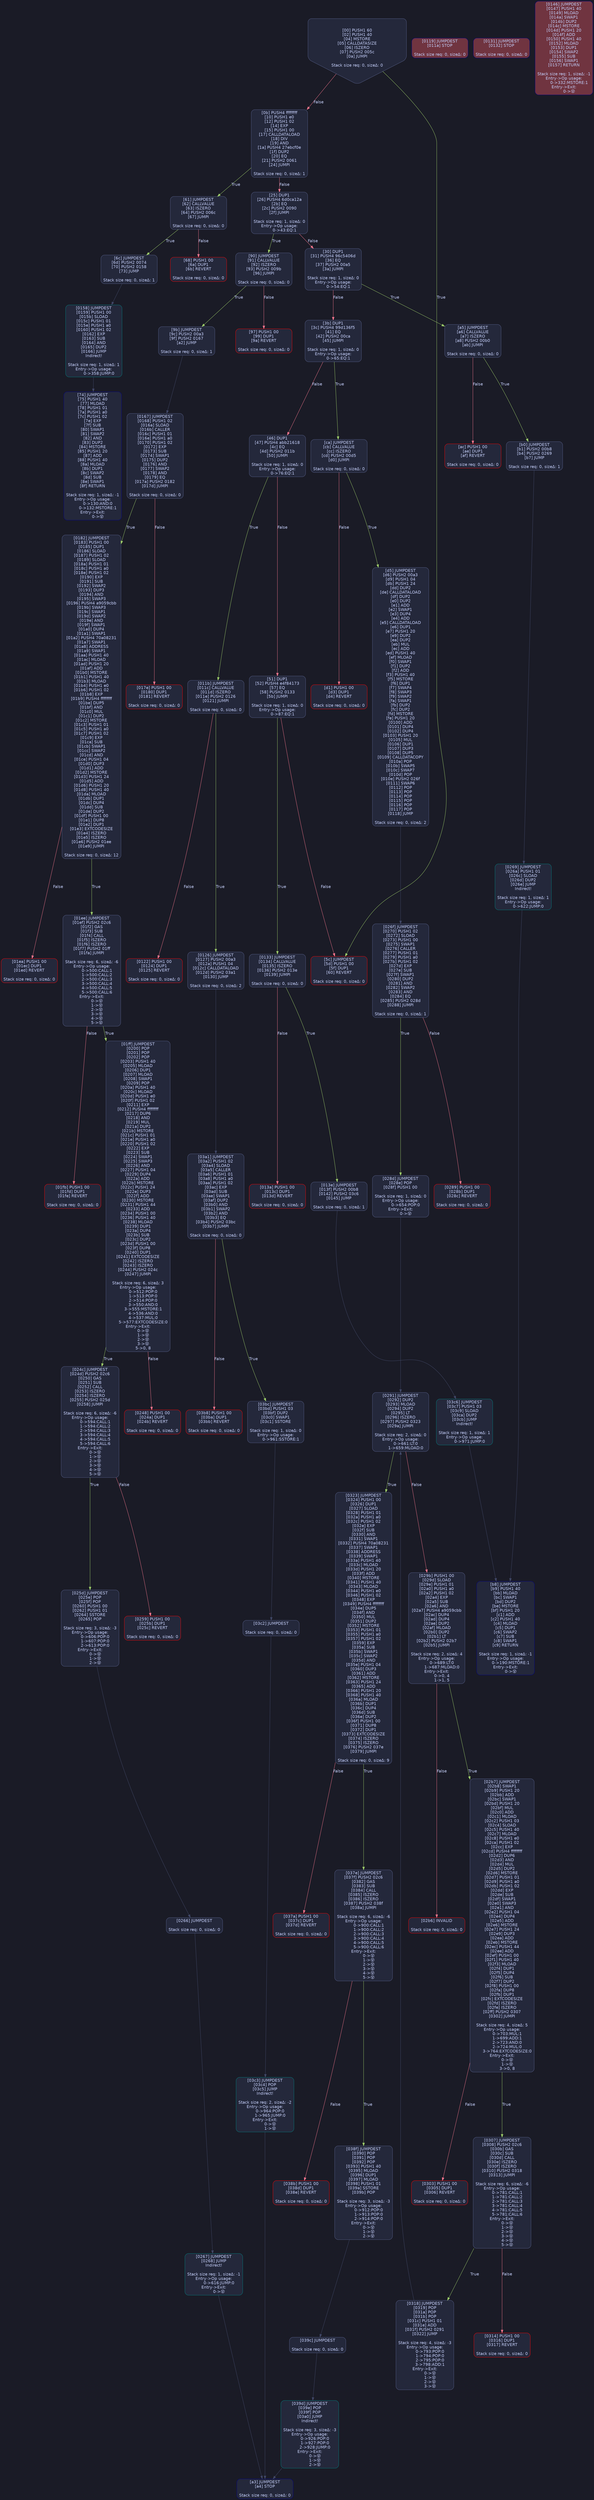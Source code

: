digraph G {
    node [shape=box, style="filled, rounded", color="#565f89", fontcolor="#c0caf5", fontname="Helvetica", fillcolor="#24283b"];
    edge [color="#414868", fontcolor="#c0caf5", fontname="Helvetica"];
    bgcolor="#1a1b26";
    0 [ label = "[00] PUSH1 60
[02] PUSH1 40
[04] MSTORE
[05] CALLDATASIZE
[06] ISZERO
[07] PUSH2 005c
[0a] JUMPI

Stack size req: 0, sizeΔ: 0
" shape = invhouse]
    1 [ label = "[0b] PUSH4 ffffffff
[10] PUSH1 e0
[12] PUSH1 02
[14] EXP
[15] PUSH1 00
[17] CALLDATALOAD
[18] DIV
[19] AND
[1a] PUSH4 27ebcf0e
[1f] DUP2
[20] EQ
[21] PUSH2 0061
[24] JUMPI

Stack size req: 0, sizeΔ: 1
"]
    2 [ label = "[25] DUP1
[26] PUSH4 6d0ca12a
[2b] EQ
[2c] PUSH2 0090
[2f] JUMPI

Stack size req: 1, sizeΔ: 0
Entry->Op usage:
	0->43:EQ:1
"]
    3 [ label = "[30] DUP1
[31] PUSH4 96c5406d
[36] EQ
[37] PUSH2 00a5
[3a] JUMPI

Stack size req: 1, sizeΔ: 0
Entry->Op usage:
	0->54:EQ:1
"]
    4 [ label = "[3b] DUP1
[3c] PUSH4 99d136f5
[41] EQ
[42] PUSH2 00ca
[45] JUMPI

Stack size req: 1, sizeΔ: 0
Entry->Op usage:
	0->65:EQ:1
"]
    5 [ label = "[46] DUP1
[47] PUSH4 abb21618
[4c] EQ
[4d] PUSH2 011b
[50] JUMPI

Stack size req: 1, sizeΔ: 0
Entry->Op usage:
	0->76:EQ:1
"]
    6 [ label = "[51] DUP1
[52] PUSH4 e4f84173
[57] EQ
[58] PUSH2 0133
[5b] JUMPI

Stack size req: 1, sizeΔ: 0
Entry->Op usage:
	0->87:EQ:1
"]
    7 [ label = "[5c] JUMPDEST
[5d] PUSH1 00
[5f] DUP1
[60] REVERT

Stack size req: 0, sizeΔ: 0
" color = "red"]
    8 [ label = "[61] JUMPDEST
[62] CALLVALUE
[63] ISZERO
[64] PUSH2 006c
[67] JUMPI

Stack size req: 0, sizeΔ: 0
"]
    9 [ label = "[68] PUSH1 00
[6a] DUP1
[6b] REVERT

Stack size req: 0, sizeΔ: 0
" color = "red"]
    10 [ label = "[6c] JUMPDEST
[6d] PUSH2 0074
[70] PUSH2 0158
[73] JUMP

Stack size req: 0, sizeΔ: 1
"]
    11 [ label = "[74] JUMPDEST
[75] PUSH1 40
[77] MLOAD
[78] PUSH1 01
[7a] PUSH1 a0
[7c] PUSH1 02
[7e] EXP
[7f] SUB
[80] SWAP1
[81] SWAP2
[82] AND
[83] DUP2
[84] MSTORE
[85] PUSH1 20
[87] ADD
[88] PUSH1 40
[8a] MLOAD
[8b] DUP1
[8c] SWAP2
[8d] SUB
[8e] SWAP1
[8f] RETURN

Stack size req: 1, sizeΔ: -1
Entry->Op usage:
	0->130:AND:0
	0->132:MSTORE:1
Entry->Exit:
	0->😵
" color = "darkblue"]
    12 [ label = "[90] JUMPDEST
[91] CALLVALUE
[92] ISZERO
[93] PUSH2 009b
[96] JUMPI

Stack size req: 0, sizeΔ: 0
"]
    13 [ label = "[97] PUSH1 00
[99] DUP1
[9a] REVERT

Stack size req: 0, sizeΔ: 0
" color = "red"]
    14 [ label = "[9b] JUMPDEST
[9c] PUSH2 00a3
[9f] PUSH2 0167
[a2] JUMP

Stack size req: 0, sizeΔ: 1
"]
    15 [ label = "[a3] JUMPDEST
[a4] STOP

Stack size req: 0, sizeΔ: 0
" color = "darkblue"]
    16 [ label = "[a5] JUMPDEST
[a6] CALLVALUE
[a7] ISZERO
[a8] PUSH2 00b0
[ab] JUMPI

Stack size req: 0, sizeΔ: 0
"]
    17 [ label = "[ac] PUSH1 00
[ae] DUP1
[af] REVERT

Stack size req: 0, sizeΔ: 0
" color = "red"]
    18 [ label = "[b0] JUMPDEST
[b1] PUSH2 00b8
[b4] PUSH2 0269
[b7] JUMP

Stack size req: 0, sizeΔ: 1
"]
    19 [ label = "[b8] JUMPDEST
[b9] PUSH1 40
[bb] MLOAD
[bc] SWAP1
[bd] DUP2
[be] MSTORE
[bf] PUSH1 20
[c1] ADD
[c2] PUSH1 40
[c4] MLOAD
[c5] DUP1
[c6] SWAP2
[c7] SUB
[c8] SWAP1
[c9] RETURN

Stack size req: 1, sizeΔ: -1
Entry->Op usage:
	0->190:MSTORE:1
Entry->Exit:
	0->😵
" color = "darkblue"]
    20 [ label = "[ca] JUMPDEST
[cb] CALLVALUE
[cc] ISZERO
[cd] PUSH2 00d5
[d0] JUMPI

Stack size req: 0, sizeΔ: 0
"]
    21 [ label = "[d1] PUSH1 00
[d3] DUP1
[d4] REVERT

Stack size req: 0, sizeΔ: 0
" color = "red"]
    22 [ label = "[d5] JUMPDEST
[d6] PUSH2 00a3
[d9] PUSH1 04
[db] PUSH1 24
[dd] DUP2
[de] CALLDATALOAD
[df] DUP2
[e0] DUP2
[e1] ADD
[e2] SWAP1
[e3] DUP4
[e4] ADD
[e5] CALLDATALOAD
[e6] DUP1
[e7] PUSH1 20
[e9] DUP2
[ea] DUP2
[eb] MUL
[ec] ADD
[ed] PUSH1 40
[ef] MLOAD
[f0] SWAP1
[f1] DUP2
[f2] ADD
[f3] PUSH1 40
[f5] MSTORE
[f6] DUP1
[f7] SWAP4
[f8] SWAP3
[f9] SWAP2
[fa] SWAP1
[fb] DUP2
[fc] DUP2
[fd] MSTORE
[fe] PUSH1 20
[0100] ADD
[0101] DUP4
[0102] DUP4
[0103] PUSH1 20
[0105] MUL
[0106] DUP1
[0107] DUP3
[0108] DUP5
[0109] CALLDATACOPY
[010a] POP
[010b] SWAP5
[010c] SWAP7
[010d] POP
[010e] PUSH2 026f
[0111] SWAP6
[0112] POP
[0113] POP
[0114] POP
[0115] POP
[0116] POP
[0117] POP
[0118] JUMP

Stack size req: 0, sizeΔ: 2
"]
    23 [ label = "[0119] JUMPDEST
[011a] STOP

Stack size req: 0, sizeΔ: 0
" color = "darkblue" fillcolor = "#703440"]
    24 [ label = "[011b] JUMPDEST
[011c] CALLVALUE
[011d] ISZERO
[011e] PUSH2 0126
[0121] JUMPI

Stack size req: 0, sizeΔ: 0
"]
    25 [ label = "[0122] PUSH1 00
[0124] DUP1
[0125] REVERT

Stack size req: 0, sizeΔ: 0
" color = "red"]
    26 [ label = "[0126] JUMPDEST
[0127] PUSH2 00a3
[012a] PUSH1 04
[012c] CALLDATALOAD
[012d] PUSH2 03a1
[0130] JUMP

Stack size req: 0, sizeΔ: 2
"]
    27 [ label = "[0131] JUMPDEST
[0132] STOP

Stack size req: 0, sizeΔ: 0
" color = "darkblue" fillcolor = "#703440"]
    28 [ label = "[0133] JUMPDEST
[0134] CALLVALUE
[0135] ISZERO
[0136] PUSH2 013e
[0139] JUMPI

Stack size req: 0, sizeΔ: 0
"]
    29 [ label = "[013a] PUSH1 00
[013c] DUP1
[013d] REVERT

Stack size req: 0, sizeΔ: 0
" color = "red"]
    30 [ label = "[013e] JUMPDEST
[013f] PUSH2 00b8
[0142] PUSH2 03c6
[0145] JUMP

Stack size req: 0, sizeΔ: 1
"]
    31 [ label = "[0146] JUMPDEST
[0147] PUSH1 40
[0149] MLOAD
[014a] SWAP1
[014b] DUP2
[014c] MSTORE
[014d] PUSH1 20
[014f] ADD
[0150] PUSH1 40
[0152] MLOAD
[0153] DUP1
[0154] SWAP2
[0155] SUB
[0156] SWAP1
[0157] RETURN

Stack size req: 1, sizeΔ: -1
Entry->Op usage:
	0->332:MSTORE:1
Entry->Exit:
	0->😵
" color = "darkblue" fillcolor = "#703440"]
    32 [ label = "[0158] JUMPDEST
[0159] PUSH1 00
[015b] SLOAD
[015c] PUSH1 01
[015e] PUSH1 a0
[0160] PUSH1 02
[0162] EXP
[0163] SUB
[0164] AND
[0165] DUP2
[0166] JUMP
Indirect!

Stack size req: 1, sizeΔ: 1
Entry->Op usage:
	0->358:JUMP:0
" color = "teal"]
    33 [ label = "[0167] JUMPDEST
[0168] PUSH1 02
[016a] SLOAD
[016b] CALLER
[016c] PUSH1 01
[016e] PUSH1 a0
[0170] PUSH1 02
[0172] EXP
[0173] SUB
[0174] SWAP1
[0175] DUP2
[0176] AND
[0177] SWAP2
[0178] AND
[0179] EQ
[017a] PUSH2 0182
[017d] JUMPI

Stack size req: 0, sizeΔ: 0
"]
    34 [ label = "[017e] PUSH1 00
[0180] DUP1
[0181] REVERT

Stack size req: 0, sizeΔ: 0
" color = "red"]
    35 [ label = "[0182] JUMPDEST
[0183] PUSH1 00
[0185] DUP1
[0186] SLOAD
[0187] PUSH1 02
[0189] SLOAD
[018a] PUSH1 01
[018c] PUSH1 a0
[018e] PUSH1 02
[0190] EXP
[0191] SUB
[0192] SWAP2
[0193] DUP3
[0194] AND
[0195] SWAP3
[0196] PUSH4 a9059cbb
[019b] SWAP3
[019c] SWAP1
[019d] SWAP2
[019e] AND
[019f] SWAP1
[01a0] DUP4
[01a1] SWAP1
[01a2] PUSH4 70a08231
[01a7] SWAP1
[01a8] ADDRESS
[01a9] SWAP1
[01aa] PUSH1 40
[01ac] MLOAD
[01ad] PUSH1 20
[01af] ADD
[01b0] MSTORE
[01b1] PUSH1 40
[01b3] MLOAD
[01b4] PUSH1 e0
[01b6] PUSH1 02
[01b8] EXP
[01b9] PUSH4 ffffffff
[01be] DUP5
[01bf] AND
[01c0] MUL
[01c1] DUP2
[01c2] MSTORE
[01c3] PUSH1 01
[01c5] PUSH1 a0
[01c7] PUSH1 02
[01c9] EXP
[01ca] SUB
[01cb] SWAP1
[01cc] SWAP2
[01cd] AND
[01ce] PUSH1 04
[01d0] DUP3
[01d1] ADD
[01d2] MSTORE
[01d3] PUSH1 24
[01d5] ADD
[01d6] PUSH1 20
[01d8] PUSH1 40
[01da] MLOAD
[01db] DUP1
[01dc] DUP4
[01dd] SUB
[01de] DUP2
[01df] PUSH1 00
[01e1] DUP8
[01e2] DUP1
[01e3] EXTCODESIZE
[01e4] ISZERO
[01e5] ISZERO
[01e6] PUSH2 01ee
[01e9] JUMPI

Stack size req: 0, sizeΔ: 12
"]
    36 [ label = "[01ea] PUSH1 00
[01ec] DUP1
[01ed] REVERT

Stack size req: 0, sizeΔ: 0
" color = "red"]
    37 [ label = "[01ee] JUMPDEST
[01ef] PUSH2 02c6
[01f2] GAS
[01f3] SUB
[01f4] CALL
[01f5] ISZERO
[01f6] ISZERO
[01f7] PUSH2 01ff
[01fa] JUMPI

Stack size req: 6, sizeΔ: -6
Entry->Op usage:
	0->500:CALL:1
	1->500:CALL:2
	2->500:CALL:3
	3->500:CALL:4
	4->500:CALL:5
	5->500:CALL:6
Entry->Exit:
	0->😵
	1->😵
	2->😵
	3->😵
	4->😵
	5->😵
"]
    38 [ label = "[01fb] PUSH1 00
[01fd] DUP1
[01fe] REVERT

Stack size req: 0, sizeΔ: 0
" color = "red"]
    39 [ label = "[01ff] JUMPDEST
[0200] POP
[0201] POP
[0202] POP
[0203] PUSH1 40
[0205] MLOAD
[0206] DUP1
[0207] MLOAD
[0208] SWAP1
[0209] POP
[020a] PUSH1 40
[020c] MLOAD
[020d] PUSH1 e0
[020f] PUSH1 02
[0211] EXP
[0212] PUSH4 ffffffff
[0217] DUP6
[0218] AND
[0219] MUL
[021a] DUP2
[021b] MSTORE
[021c] PUSH1 01
[021e] PUSH1 a0
[0220] PUSH1 02
[0222] EXP
[0223] SUB
[0224] SWAP1
[0225] SWAP3
[0226] AND
[0227] PUSH1 04
[0229] DUP4
[022a] ADD
[022b] MSTORE
[022c] PUSH1 24
[022e] DUP3
[022f] ADD
[0230] MSTORE
[0231] PUSH1 44
[0233] ADD
[0234] PUSH1 00
[0236] PUSH1 40
[0238] MLOAD
[0239] DUP1
[023a] DUP4
[023b] SUB
[023c] DUP2
[023d] PUSH1 00
[023f] DUP8
[0240] DUP1
[0241] EXTCODESIZE
[0242] ISZERO
[0243] ISZERO
[0244] PUSH2 024c
[0247] JUMPI

Stack size req: 6, sizeΔ: 3
Entry->Op usage:
	0->512:POP:0
	1->513:POP:0
	2->514:POP:0
	3->550:AND:0
	3->555:MSTORE:1
	4->536:AND:0
	4->537:MUL:0
	5->577:EXTCODESIZE:0
Entry->Exit:
	0->😵
	1->😵
	2->😵
	3->😵
	5->0, 8
"]
    40 [ label = "[0248] PUSH1 00
[024a] DUP1
[024b] REVERT

Stack size req: 0, sizeΔ: 0
" color = "red"]
    41 [ label = "[024c] JUMPDEST
[024d] PUSH2 02c6
[0250] GAS
[0251] SUB
[0252] CALL
[0253] ISZERO
[0254] ISZERO
[0255] PUSH2 025d
[0258] JUMPI

Stack size req: 6, sizeΔ: -6
Entry->Op usage:
	0->594:CALL:1
	1->594:CALL:2
	2->594:CALL:3
	3->594:CALL:4
	4->594:CALL:5
	5->594:CALL:6
Entry->Exit:
	0->😵
	1->😵
	2->😵
	3->😵
	4->😵
	5->😵
"]
    42 [ label = "[0259] PUSH1 00
[025b] DUP1
[025c] REVERT

Stack size req: 0, sizeΔ: 0
" color = "red"]
    43 [ label = "[025d] JUMPDEST
[025e] POP
[025f] POP
[0260] PUSH1 00
[0262] PUSH1 01
[0264] SSTORE
[0265] POP

Stack size req: 3, sizeΔ: -3
Entry->Op usage:
	0->606:POP:0
	1->607:POP:0
	2->613:POP:0
Entry->Exit:
	0->😵
	1->😵
	2->😵
"]
    44 [ label = "[0266] JUMPDEST

Stack size req: 0, sizeΔ: 0
"]
    45 [ label = "[0267] JUMPDEST
[0268] JUMP
Indirect!

Stack size req: 1, sizeΔ: -1
Entry->Op usage:
	0->616:JUMP:0
Entry->Exit:
	0->😵
" color = "teal"]
    46 [ label = "[0269] JUMPDEST
[026a] PUSH1 01
[026c] SLOAD
[026d] DUP2
[026e] JUMP
Indirect!

Stack size req: 1, sizeΔ: 1
Entry->Op usage:
	0->622:JUMP:0
" color = "teal"]
    47 [ label = "[026f] JUMPDEST
[0270] PUSH1 02
[0272] SLOAD
[0273] PUSH1 00
[0275] SWAP1
[0276] CALLER
[0277] PUSH1 01
[0279] PUSH1 a0
[027b] PUSH1 02
[027d] EXP
[027e] SUB
[027f] SWAP1
[0280] DUP2
[0281] AND
[0282] SWAP2
[0283] AND
[0284] EQ
[0285] PUSH2 028d
[0288] JUMPI

Stack size req: 0, sizeΔ: 1
"]
    48 [ label = "[0289] PUSH1 00
[028b] DUP1
[028c] REVERT

Stack size req: 0, sizeΔ: 0
" color = "red"]
    49 [ label = "[028d] JUMPDEST
[028e] POP
[028f] PUSH1 00

Stack size req: 1, sizeΔ: 0
Entry->Op usage:
	0->654:POP:0
Entry->Exit:
	0->😵
"]
    50 [ label = "[0291] JUMPDEST
[0292] DUP2
[0293] MLOAD
[0294] DUP2
[0295] LT
[0296] ISZERO
[0297] PUSH2 0323
[029a] JUMPI

Stack size req: 2, sizeΔ: 0
Entry->Op usage:
	0->661:LT:0
	1->659:MLOAD:0
"]
    51 [ label = "[029b] PUSH1 00
[029d] SLOAD
[029e] PUSH1 01
[02a0] PUSH1 a0
[02a2] PUSH1 02
[02a4] EXP
[02a5] SUB
[02a6] AND
[02a7] PUSH4 a9059cbb
[02ac] DUP4
[02ad] DUP4
[02ae] DUP2
[02af] MLOAD
[02b0] DUP2
[02b1] LT
[02b2] PUSH2 02b7
[02b5] JUMPI

Stack size req: 2, sizeΔ: 4
Entry->Op usage:
	0->689:LT:0
	1->687:MLOAD:0
Entry->Exit:
	0->0, 4
	1->1, 5
"]
    52 [ label = "[02b6] INVALID

Stack size req: 0, sizeΔ: 0
" color = "red"]
    53 [ label = "[02b7] JUMPDEST
[02b8] SWAP1
[02b9] PUSH1 20
[02bb] ADD
[02bc] SWAP1
[02bd] PUSH1 20
[02bf] MUL
[02c0] ADD
[02c1] MLOAD
[02c2] PUSH1 03
[02c4] SLOAD
[02c5] PUSH1 40
[02c7] MLOAD
[02c8] PUSH1 e0
[02ca] PUSH1 02
[02cc] EXP
[02cd] PUSH4 ffffffff
[02d2] DUP6
[02d3] AND
[02d4] MUL
[02d5] DUP2
[02d6] MSTORE
[02d7] PUSH1 01
[02d9] PUSH1 a0
[02db] PUSH1 02
[02dd] EXP
[02de] SUB
[02df] SWAP1
[02e0] SWAP3
[02e1] AND
[02e2] PUSH1 04
[02e4] DUP4
[02e5] ADD
[02e6] MSTORE
[02e7] PUSH1 24
[02e9] DUP3
[02ea] ADD
[02eb] MSTORE
[02ec] PUSH1 44
[02ee] ADD
[02ef] PUSH1 00
[02f1] PUSH1 40
[02f3] MLOAD
[02f4] DUP1
[02f5] DUP4
[02f6] SUB
[02f7] DUP2
[02f8] PUSH1 00
[02fa] DUP8
[02fb] DUP1
[02fc] EXTCODESIZE
[02fd] ISZERO
[02fe] ISZERO
[02ff] PUSH2 0307
[0302] JUMPI

Stack size req: 4, sizeΔ: 5
Entry->Op usage:
	0->703:MUL:1
	1->699:ADD:1
	2->723:AND:0
	2->724:MUL:0
	3->764:EXTCODESIZE:0
Entry->Exit:
	0->😵
	1->😵
	3->0, 8
"]
    54 [ label = "[0303] PUSH1 00
[0305] DUP1
[0306] REVERT

Stack size req: 0, sizeΔ: 0
" color = "red"]
    55 [ label = "[0307] JUMPDEST
[0308] PUSH2 02c6
[030b] GAS
[030c] SUB
[030d] CALL
[030e] ISZERO
[030f] ISZERO
[0310] PUSH2 0318
[0313] JUMPI

Stack size req: 6, sizeΔ: -6
Entry->Op usage:
	0->781:CALL:1
	1->781:CALL:2
	2->781:CALL:3
	3->781:CALL:4
	4->781:CALL:5
	5->781:CALL:6
Entry->Exit:
	0->😵
	1->😵
	2->😵
	3->😵
	4->😵
	5->😵
"]
    56 [ label = "[0314] PUSH1 00
[0316] DUP1
[0317] REVERT

Stack size req: 0, sizeΔ: 0
" color = "red"]
    57 [ label = "[0318] JUMPDEST
[0319] POP
[031a] POP
[031b] POP
[031c] PUSH1 01
[031e] ADD
[031f] PUSH2 0291
[0322] JUMP

Stack size req: 4, sizeΔ: -3
Entry->Op usage:
	0->793:POP:0
	1->794:POP:0
	2->795:POP:0
	3->798:ADD:1
Entry->Exit:
	0->😵
	1->😵
	2->😵
	3->😵
"]
    58 [ label = "[0323] JUMPDEST
[0324] PUSH1 00
[0326] DUP1
[0327] SLOAD
[0328] PUSH1 01
[032a] PUSH1 a0
[032c] PUSH1 02
[032e] EXP
[032f] SUB
[0330] AND
[0331] SWAP1
[0332] PUSH4 70a08231
[0337] SWAP1
[0338] ADDRESS
[0339] SWAP1
[033a] PUSH1 40
[033c] MLOAD
[033d] PUSH1 20
[033f] ADD
[0340] MSTORE
[0341] PUSH1 40
[0343] MLOAD
[0344] PUSH1 e0
[0346] PUSH1 02
[0348] EXP
[0349] PUSH4 ffffffff
[034e] DUP5
[034f] AND
[0350] MUL
[0351] DUP2
[0352] MSTORE
[0353] PUSH1 01
[0355] PUSH1 a0
[0357] PUSH1 02
[0359] EXP
[035a] SUB
[035b] SWAP1
[035c] SWAP2
[035d] AND
[035e] PUSH1 04
[0360] DUP3
[0361] ADD
[0362] MSTORE
[0363] PUSH1 24
[0365] ADD
[0366] PUSH1 20
[0368] PUSH1 40
[036a] MLOAD
[036b] DUP1
[036c] DUP4
[036d] SUB
[036e] DUP2
[036f] PUSH1 00
[0371] DUP8
[0372] DUP1
[0373] EXTCODESIZE
[0374] ISZERO
[0375] ISZERO
[0376] PUSH2 037e
[0379] JUMPI

Stack size req: 0, sizeΔ: 9
"]
    59 [ label = "[037a] PUSH1 00
[037c] DUP1
[037d] REVERT

Stack size req: 0, sizeΔ: 0
" color = "red"]
    60 [ label = "[037e] JUMPDEST
[037f] PUSH2 02c6
[0382] GAS
[0383] SUB
[0384] CALL
[0385] ISZERO
[0386] ISZERO
[0387] PUSH2 038f
[038a] JUMPI

Stack size req: 6, sizeΔ: -6
Entry->Op usage:
	0->900:CALL:1
	1->900:CALL:2
	2->900:CALL:3
	3->900:CALL:4
	4->900:CALL:5
	5->900:CALL:6
Entry->Exit:
	0->😵
	1->😵
	2->😵
	3->😵
	4->😵
	5->😵
"]
    61 [ label = "[038b] PUSH1 00
[038d] DUP1
[038e] REVERT

Stack size req: 0, sizeΔ: 0
" color = "red"]
    62 [ label = "[038f] JUMPDEST
[0390] POP
[0391] POP
[0392] POP
[0393] PUSH1 40
[0395] MLOAD
[0396] DUP1
[0397] MLOAD
[0398] PUSH1 01
[039a] SSTORE
[039b] POP

Stack size req: 3, sizeΔ: -3
Entry->Op usage:
	0->912:POP:0
	1->913:POP:0
	2->914:POP:0
Entry->Exit:
	0->😵
	1->😵
	2->😵
"]
    63 [ label = "[039c] JUMPDEST

Stack size req: 0, sizeΔ: 0
"]
    64 [ label = "[039d] JUMPDEST
[039e] POP
[039f] POP
[03a0] JUMP
Indirect!

Stack size req: 3, sizeΔ: -3
Entry->Op usage:
	0->926:POP:0
	1->927:POP:0
	2->928:JUMP:0
Entry->Exit:
	0->😵
	1->😵
	2->😵
" color = "teal"]
    65 [ label = "[03a1] JUMPDEST
[03a2] PUSH1 02
[03a4] SLOAD
[03a5] CALLER
[03a6] PUSH1 01
[03a8] PUSH1 a0
[03aa] PUSH1 02
[03ac] EXP
[03ad] SUB
[03ae] SWAP1
[03af] DUP2
[03b0] AND
[03b1] SWAP2
[03b2] AND
[03b3] EQ
[03b4] PUSH2 03bc
[03b7] JUMPI

Stack size req: 0, sizeΔ: 0
"]
    66 [ label = "[03b8] PUSH1 00
[03ba] DUP1
[03bb] REVERT

Stack size req: 0, sizeΔ: 0
" color = "red"]
    67 [ label = "[03bc] JUMPDEST
[03bd] PUSH1 03
[03bf] DUP2
[03c0] SWAP1
[03c1] SSTORE

Stack size req: 1, sizeΔ: 0
Entry->Op usage:
	0->961:SSTORE:1
"]
    68 [ label = "[03c2] JUMPDEST

Stack size req: 0, sizeΔ: 0
"]
    69 [ label = "[03c3] JUMPDEST
[03c4] POP
[03c5] JUMP
Indirect!

Stack size req: 2, sizeΔ: -2
Entry->Op usage:
	0->964:POP:0
	1->965:JUMP:0
Entry->Exit:
	0->😵
	1->😵
" color = "teal"]
    70 [ label = "[03c6] JUMPDEST
[03c7] PUSH1 03
[03c9] SLOAD
[03ca] DUP2
[03cb] JUMP
Indirect!

Stack size req: 1, sizeΔ: 1
Entry->Op usage:
	0->971:JUMP:0
" color = "teal"]
    0 -> 1 [ label = "False" color = "#f7768e"]
    0 -> 7 [ label = "True" color = "#9ece6a"]
    1 -> 2 [ label = "False" color = "#f7768e"]
    1 -> 8 [ label = "True" color = "#9ece6a"]
    2 -> 3 [ label = "False" color = "#f7768e"]
    2 -> 12 [ label = "True" color = "#9ece6a"]
    3 -> 4 [ label = "False" color = "#f7768e"]
    3 -> 16 [ label = "True" color = "#9ece6a"]
    4 -> 5 [ label = "False" color = "#f7768e"]
    4 -> 20 [ label = "True" color = "#9ece6a"]
    5 -> 6 [ label = "False" color = "#f7768e"]
    5 -> 24 [ label = "True" color = "#9ece6a"]
    6 -> 7 [ label = "False" color = "#f7768e"]
    6 -> 28 [ label = "True" color = "#9ece6a"]
    8 -> 9 [ label = "False" color = "#f7768e"]
    8 -> 10 [ label = "True" color = "#9ece6a"]
    10 -> 32 [ ]
    12 -> 13 [ label = "False" color = "#f7768e"]
    12 -> 14 [ label = "True" color = "#9ece6a"]
    14 -> 33 [ ]
    16 -> 17 [ label = "False" color = "#f7768e"]
    16 -> 18 [ label = "True" color = "#9ece6a"]
    18 -> 46 [ ]
    20 -> 21 [ label = "False" color = "#f7768e"]
    20 -> 22 [ label = "True" color = "#9ece6a"]
    22 -> 47 [ ]
    24 -> 25 [ label = "False" color = "#f7768e"]
    24 -> 26 [ label = "True" color = "#9ece6a"]
    26 -> 65 [ ]
    28 -> 29 [ label = "False" color = "#f7768e"]
    28 -> 30 [ label = "True" color = "#9ece6a"]
    30 -> 70 [ ]
    33 -> 34 [ label = "False" color = "#f7768e"]
    33 -> 35 [ label = "True" color = "#9ece6a"]
    35 -> 36 [ label = "False" color = "#f7768e"]
    35 -> 37 [ label = "True" color = "#9ece6a"]
    37 -> 38 [ label = "False" color = "#f7768e"]
    37 -> 39 [ label = "True" color = "#9ece6a"]
    39 -> 40 [ label = "False" color = "#f7768e"]
    39 -> 41 [ label = "True" color = "#9ece6a"]
    41 -> 42 [ label = "False" color = "#f7768e"]
    41 -> 43 [ label = "True" color = "#9ece6a"]
    43 -> 44 [ ]
    44 -> 45 [ ]
    47 -> 48 [ label = "False" color = "#f7768e"]
    47 -> 49 [ label = "True" color = "#9ece6a"]
    49 -> 50 [ ]
    50 -> 51 [ label = "False" color = "#f7768e"]
    50 -> 58 [ label = "True" color = "#9ece6a"]
    51 -> 52 [ label = "False" color = "#f7768e"]
    51 -> 53 [ label = "True" color = "#9ece6a"]
    53 -> 54 [ label = "False" color = "#f7768e"]
    53 -> 55 [ label = "True" color = "#9ece6a"]
    55 -> 56 [ label = "False" color = "#f7768e"]
    55 -> 57 [ label = "True" color = "#9ece6a"]
    57 -> 50 [ ]
    58 -> 59 [ label = "False" color = "#f7768e"]
    58 -> 60 [ label = "True" color = "#9ece6a"]
    60 -> 61 [ label = "False" color = "#f7768e"]
    60 -> 62 [ label = "True" color = "#9ece6a"]
    62 -> 63 [ ]
    63 -> 64 [ ]
    65 -> 66 [ label = "False" color = "#f7768e"]
    65 -> 67 [ label = "True" color = "#9ece6a"]
    67 -> 68 [ ]
    68 -> 69 [ ]
    32 -> 11 [ ]
    45 -> 15 [ ]
    46 -> 19 [ ]
    64 -> 15 [ ]
    69 -> 15 [ ]
    70 -> 19 [ ]

}
